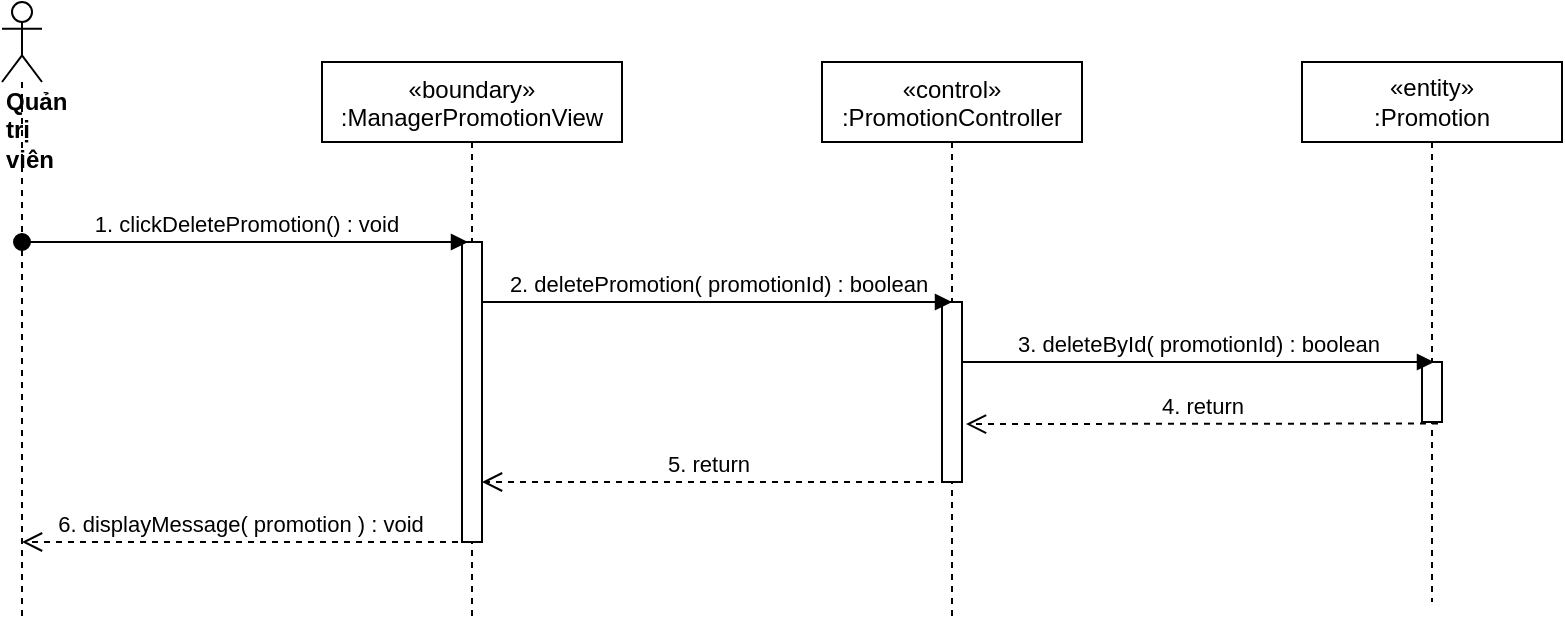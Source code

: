 <mxfile version="14.7.2" type="device"><diagram id="kgpKYQtTHZ0yAKxKKP6v" name="Page-1"><mxGraphModel dx="1108" dy="425" grid="1" gridSize="10" guides="1" tooltips="1" connect="1" arrows="1" fold="1" page="1" pageScale="1" pageWidth="850" pageHeight="1100" math="0" shadow="0"><root><mxCell id="0"/><mxCell id="1" parent="0"/><mxCell id="t5bedrNZscvMHfTXMLGb-1" value="«boundary»&#10;:ManagerPromotionView" style="shape=umlLifeline;perimeter=lifelinePerimeter;container=1;collapsible=0;recursiveResize=0;rounded=0;shadow=0;strokeWidth=1;" parent="1" vertex="1"><mxGeometry x="210" y="80" width="150" height="280" as="geometry"/></mxCell><mxCell id="t5bedrNZscvMHfTXMLGb-2" value="" style="html=1;points=[];perimeter=orthogonalPerimeter;" parent="t5bedrNZscvMHfTXMLGb-1" vertex="1"><mxGeometry x="70" y="90" width="10" height="150" as="geometry"/></mxCell><mxCell id="t5bedrNZscvMHfTXMLGb-3" value="«control»&#10;:PromotionController" style="shape=umlLifeline;perimeter=lifelinePerimeter;container=1;collapsible=0;recursiveResize=0;rounded=0;shadow=0;strokeWidth=1;size=40;" parent="1" vertex="1"><mxGeometry x="460" y="80" width="130" height="280" as="geometry"/></mxCell><mxCell id="t5bedrNZscvMHfTXMLGb-4" value="" style="points=[];perimeter=orthogonalPerimeter;rounded=0;shadow=0;strokeWidth=1;" parent="t5bedrNZscvMHfTXMLGb-3" vertex="1"><mxGeometry x="60" y="120" width="10" height="90" as="geometry"/></mxCell><mxCell id="t5bedrNZscvMHfTXMLGb-5" value="&lt;div&gt;&lt;b&gt;Quản trị viên&lt;/b&gt;&lt;/div&gt;" style="shape=umlLifeline;participant=umlActor;perimeter=lifelinePerimeter;whiteSpace=wrap;html=1;container=1;collapsible=0;recursiveResize=0;verticalAlign=top;spacingTop=36;outlineConnect=0;align=left;" parent="1" vertex="1"><mxGeometry x="50" y="50" width="20" height="310" as="geometry"/></mxCell><mxCell id="t5bedrNZscvMHfTXMLGb-8" value="1. clickDeletePromotion() : void" style="html=1;verticalAlign=bottom;startArrow=oval;startFill=1;endArrow=block;startSize=8;entryX=0.3;entryY=0;entryDx=0;entryDy=0;entryPerimeter=0;" parent="1" source="t5bedrNZscvMHfTXMLGb-5" target="t5bedrNZscvMHfTXMLGb-2" edge="1"><mxGeometry width="60" relative="1" as="geometry"><mxPoint x="400" y="230" as="sourcePoint"/><mxPoint x="283" y="160" as="targetPoint"/></mxGeometry></mxCell><mxCell id="t5bedrNZscvMHfTXMLGb-9" value="2. deletePromotion( promotionId) : boolean" style="html=1;verticalAlign=bottom;endArrow=block;entryX=0.5;entryY=0;entryDx=0;entryDy=0;entryPerimeter=0;exitX=1;exitY=0.2;exitDx=0;exitDy=0;exitPerimeter=0;" parent="1" source="t5bedrNZscvMHfTXMLGb-2" target="t5bedrNZscvMHfTXMLGb-4" edge="1"><mxGeometry width="80" relative="1" as="geometry"><mxPoint x="298.0" y="370" as="sourcePoint"/><mxPoint x="470" y="330" as="targetPoint"/></mxGeometry></mxCell><mxCell id="t5bedrNZscvMHfTXMLGb-10" value="&lt;span&gt;«entity»&lt;br&gt;&lt;/span&gt;:Promotion" style="shape=umlLifeline;perimeter=lifelinePerimeter;whiteSpace=wrap;html=1;container=1;collapsible=0;recursiveResize=0;outlineConnect=0;" parent="1" vertex="1"><mxGeometry x="700" y="80" width="130" height="270" as="geometry"/></mxCell><mxCell id="t5bedrNZscvMHfTXMLGb-11" value="" style="points=[];perimeter=orthogonalPerimeter;rounded=0;shadow=0;strokeWidth=1;" parent="t5bedrNZscvMHfTXMLGb-10" vertex="1"><mxGeometry x="60" y="150" width="10" height="30" as="geometry"/></mxCell><mxCell id="t5bedrNZscvMHfTXMLGb-14" value="3. deleteById( promotionId) : boolean" style="html=1;verticalAlign=bottom;endArrow=block;entryX=0.6;entryY=0;entryDx=0;entryDy=0;entryPerimeter=0;" parent="1" target="t5bedrNZscvMHfTXMLGb-11" edge="1"><mxGeometry width="80" relative="1" as="geometry"><mxPoint x="530" y="230" as="sourcePoint"/><mxPoint x="840" y="430" as="targetPoint"/></mxGeometry></mxCell><mxCell id="t5bedrNZscvMHfTXMLGb-15" value="4. return" style="html=1;verticalAlign=bottom;endArrow=open;dashed=1;endSize=8;exitX=0.8;exitY=1.025;exitDx=0;exitDy=0;exitPerimeter=0;entryX=1.2;entryY=0.678;entryDx=0;entryDy=0;entryPerimeter=0;" parent="1" source="t5bedrNZscvMHfTXMLGb-11" target="t5bedrNZscvMHfTXMLGb-4" edge="1"><mxGeometry relative="1" as="geometry"><mxPoint x="840" y="430" as="sourcePoint"/><mxPoint x="750" y="273.25" as="targetPoint"/></mxGeometry></mxCell><mxCell id="hv70wBkAIkJURkAnU9Vz-1" value="5. return" style="html=1;verticalAlign=bottom;endArrow=open;dashed=1;endSize=8;exitX=-0.4;exitY=1;exitDx=0;exitDy=0;exitPerimeter=0;entryX=1;entryY=0.8;entryDx=0;entryDy=0;entryPerimeter=0;" edge="1" parent="1" source="t5bedrNZscvMHfTXMLGb-4" target="t5bedrNZscvMHfTXMLGb-2"><mxGeometry relative="1" as="geometry"><mxPoint x="460" y="320" as="sourcePoint"/><mxPoint x="380" y="320" as="targetPoint"/></mxGeometry></mxCell><mxCell id="hv70wBkAIkJURkAnU9Vz-2" value="6. displayMessage( promotion ) : void" style="html=1;verticalAlign=bottom;endArrow=open;dashed=1;endSize=8;exitX=-0.2;exitY=1;exitDx=0;exitDy=0;exitPerimeter=0;" edge="1" parent="1" source="t5bedrNZscvMHfTXMLGb-2" target="t5bedrNZscvMHfTXMLGb-5"><mxGeometry relative="1" as="geometry"><mxPoint x="220" y="320" as="sourcePoint"/><mxPoint x="380" y="320" as="targetPoint"/></mxGeometry></mxCell></root></mxGraphModel></diagram></mxfile>